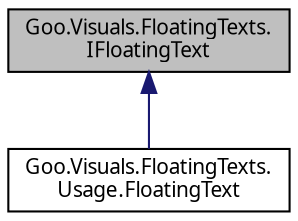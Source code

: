 digraph "Goo.Visuals.FloatingTexts.IFloatingText"
{
 // LATEX_PDF_SIZE
  edge [fontname="Calibrii",fontsize="10",labelfontname="Calibrii",labelfontsize="10"];
  node [fontname="Calibrii",fontsize="10",shape=record];
  Node1 [label="Goo.Visuals.FloatingTexts.\lIFloatingText",height=0.2,width=0.4,color="black", fillcolor="grey75", style="filled", fontcolor="black",tooltip=" "];
  Node1 -> Node2 [dir="back",color="midnightblue",fontsize="10",style="solid",fontname="Calibrii"];
  Node2 [label="Goo.Visuals.FloatingTexts.\lUsage.FloatingText",height=0.2,width=0.4,color="black", fillcolor="white", style="filled",URL="$d8/d7c/classGoo_1_1Visuals_1_1FloatingTexts_1_1Usage_1_1FloatingText.html",tooltip=" "];
}
